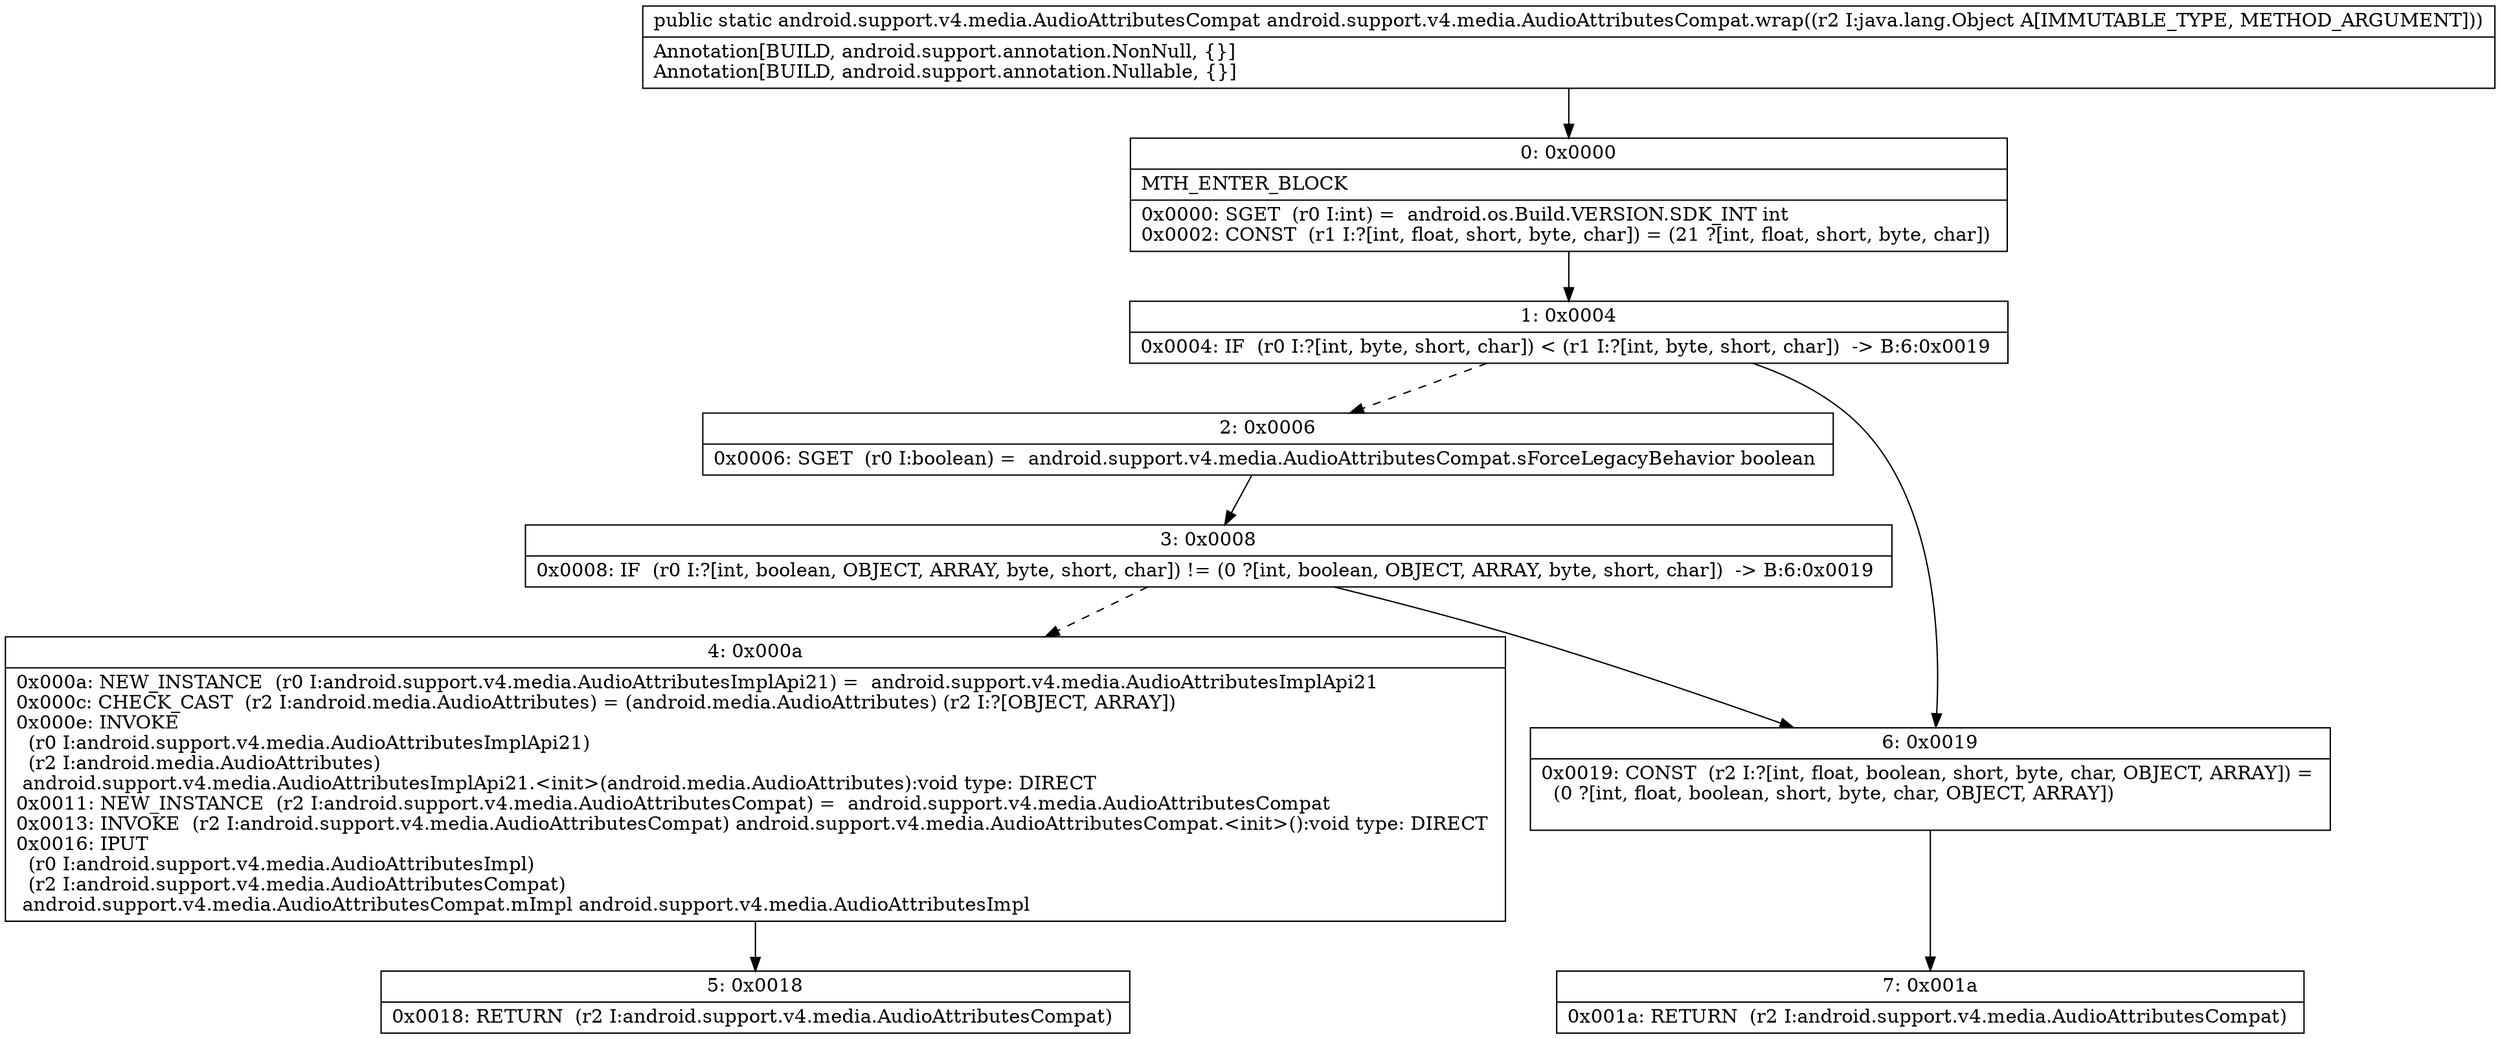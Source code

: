 digraph "CFG forandroid.support.v4.media.AudioAttributesCompat.wrap(Ljava\/lang\/Object;)Landroid\/support\/v4\/media\/AudioAttributesCompat;" {
Node_0 [shape=record,label="{0\:\ 0x0000|MTH_ENTER_BLOCK\l|0x0000: SGET  (r0 I:int) =  android.os.Build.VERSION.SDK_INT int \l0x0002: CONST  (r1 I:?[int, float, short, byte, char]) = (21 ?[int, float, short, byte, char]) \l}"];
Node_1 [shape=record,label="{1\:\ 0x0004|0x0004: IF  (r0 I:?[int, byte, short, char]) \< (r1 I:?[int, byte, short, char])  \-\> B:6:0x0019 \l}"];
Node_2 [shape=record,label="{2\:\ 0x0006|0x0006: SGET  (r0 I:boolean) =  android.support.v4.media.AudioAttributesCompat.sForceLegacyBehavior boolean \l}"];
Node_3 [shape=record,label="{3\:\ 0x0008|0x0008: IF  (r0 I:?[int, boolean, OBJECT, ARRAY, byte, short, char]) != (0 ?[int, boolean, OBJECT, ARRAY, byte, short, char])  \-\> B:6:0x0019 \l}"];
Node_4 [shape=record,label="{4\:\ 0x000a|0x000a: NEW_INSTANCE  (r0 I:android.support.v4.media.AudioAttributesImplApi21) =  android.support.v4.media.AudioAttributesImplApi21 \l0x000c: CHECK_CAST  (r2 I:android.media.AudioAttributes) = (android.media.AudioAttributes) (r2 I:?[OBJECT, ARRAY]) \l0x000e: INVOKE  \l  (r0 I:android.support.v4.media.AudioAttributesImplApi21)\l  (r2 I:android.media.AudioAttributes)\l android.support.v4.media.AudioAttributesImplApi21.\<init\>(android.media.AudioAttributes):void type: DIRECT \l0x0011: NEW_INSTANCE  (r2 I:android.support.v4.media.AudioAttributesCompat) =  android.support.v4.media.AudioAttributesCompat \l0x0013: INVOKE  (r2 I:android.support.v4.media.AudioAttributesCompat) android.support.v4.media.AudioAttributesCompat.\<init\>():void type: DIRECT \l0x0016: IPUT  \l  (r0 I:android.support.v4.media.AudioAttributesImpl)\l  (r2 I:android.support.v4.media.AudioAttributesCompat)\l android.support.v4.media.AudioAttributesCompat.mImpl android.support.v4.media.AudioAttributesImpl \l}"];
Node_5 [shape=record,label="{5\:\ 0x0018|0x0018: RETURN  (r2 I:android.support.v4.media.AudioAttributesCompat) \l}"];
Node_6 [shape=record,label="{6\:\ 0x0019|0x0019: CONST  (r2 I:?[int, float, boolean, short, byte, char, OBJECT, ARRAY]) = \l  (0 ?[int, float, boolean, short, byte, char, OBJECT, ARRAY])\l \l}"];
Node_7 [shape=record,label="{7\:\ 0x001a|0x001a: RETURN  (r2 I:android.support.v4.media.AudioAttributesCompat) \l}"];
MethodNode[shape=record,label="{public static android.support.v4.media.AudioAttributesCompat android.support.v4.media.AudioAttributesCompat.wrap((r2 I:java.lang.Object A[IMMUTABLE_TYPE, METHOD_ARGUMENT]))  | Annotation[BUILD, android.support.annotation.NonNull, \{\}]\lAnnotation[BUILD, android.support.annotation.Nullable, \{\}]\l}"];
MethodNode -> Node_0;
Node_0 -> Node_1;
Node_1 -> Node_2[style=dashed];
Node_1 -> Node_6;
Node_2 -> Node_3;
Node_3 -> Node_4[style=dashed];
Node_3 -> Node_6;
Node_4 -> Node_5;
Node_6 -> Node_7;
}

